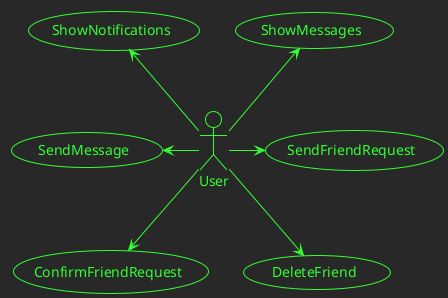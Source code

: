 @startuml publication

!theme crt-green

usecase SendMessage as SM
usecase ShowMessages as HM
usecase SendFriendRequest as SR
usecase ConfirmFriendRequest as CR
usecase DeleteFriend as DF
usecase ShowNotifications as SN

actor User as U

U -left-> SM
U -up-> HM
U -right-> SR
U -down-> CR
U -down-> DF
U -up-> SN

@enduml